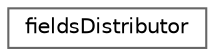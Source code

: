 digraph "Graphical Class Hierarchy"
{
 // LATEX_PDF_SIZE
  bgcolor="transparent";
  edge [fontname=Helvetica,fontsize=10,labelfontname=Helvetica,labelfontsize=10];
  node [fontname=Helvetica,fontsize=10,shape=box,height=0.2,width=0.4];
  rankdir="LR";
  Node0 [id="Node000000",label="fieldsDistributor",height=0.2,width=0.4,color="grey40", fillcolor="white", style="filled",URL="$classfieldsDistributor.html",tooltip="Common methods/utilities for field decomposers/distributors etc."];
}

